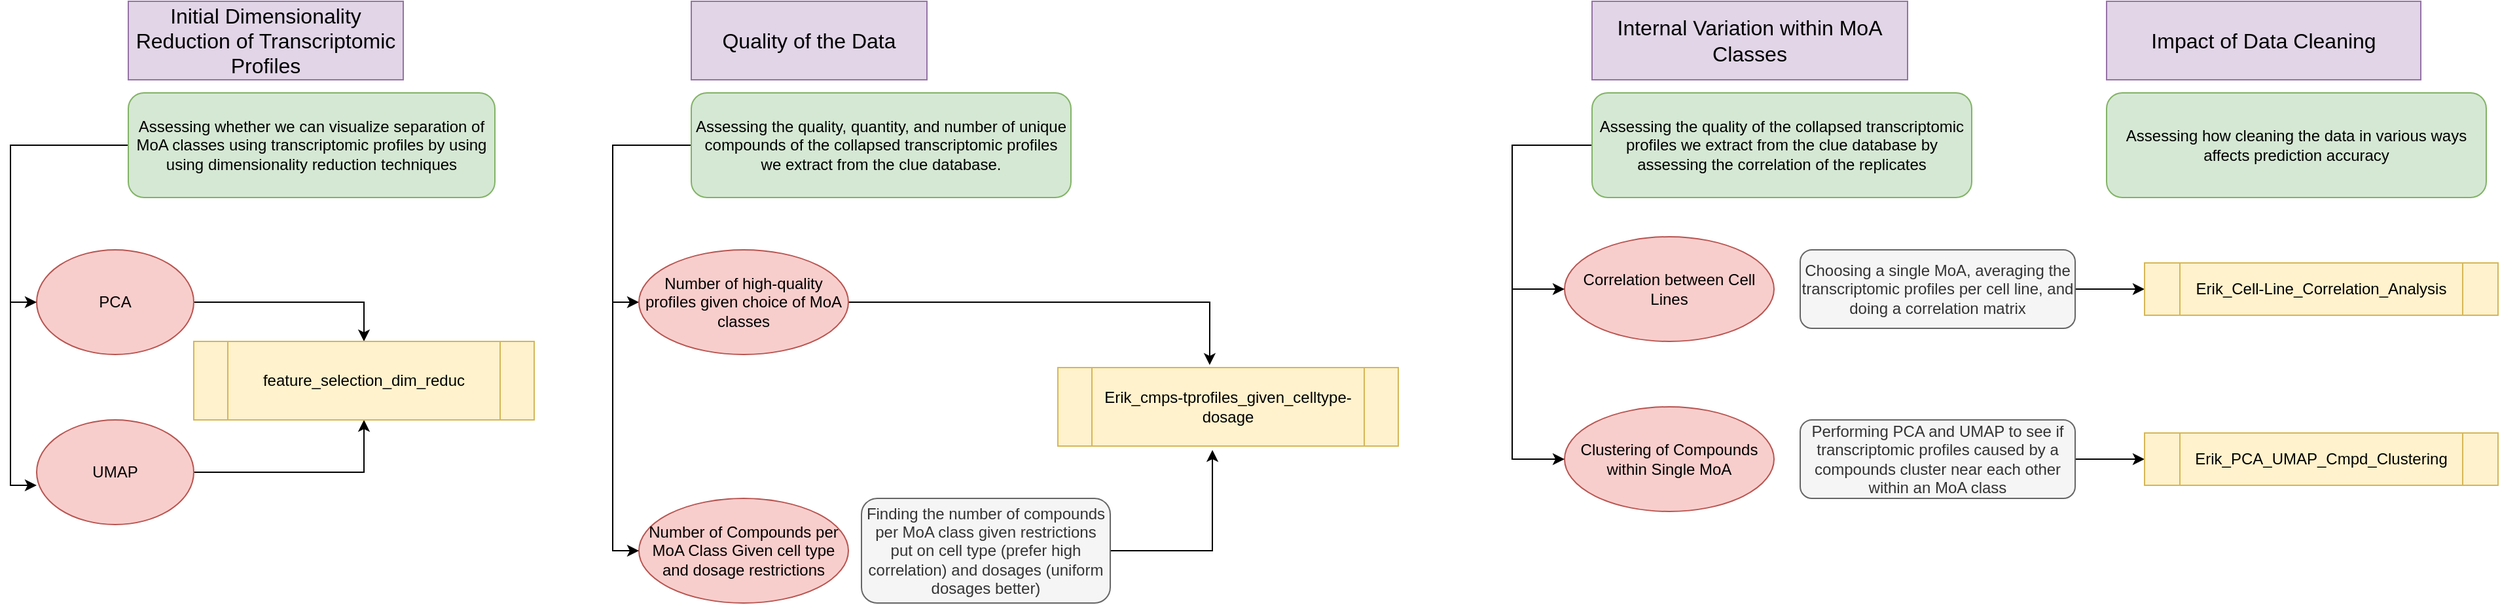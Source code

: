 <mxfile version="21.1.8" type="github">
  <diagram id="6dKqERXotfZ60ivdcI1Y" name="Page-1">
    <mxGraphModel dx="1835" dy="536" grid="1" gridSize="10" guides="1" tooltips="1" connect="1" arrows="1" fold="1" page="1" pageScale="1" pageWidth="850" pageHeight="1100" math="0" shadow="0">
      <root>
        <mxCell id="0" />
        <mxCell id="1" parent="0" />
        <mxCell id="Iul-wUf45ReHOHg2lYzj-1" value="&lt;font style=&quot;font-size: 13px;&quot;&gt;&lt;font style=&quot;font-size: 14px;&quot;&gt;&lt;font style=&quot;font-size: 15px;&quot;&gt;&lt;font style=&quot;font-size: 16px;&quot;&gt;Initial Dimensionality Reduction of Transcriptomic Profiles&lt;/font&gt;&lt;/font&gt;&lt;/font&gt;&lt;/font&gt;" style="rounded=0;whiteSpace=wrap;html=1;fillColor=#e1d5e7;strokeColor=#9673a6;" parent="1" vertex="1">
          <mxGeometry x="90" y="100" width="210" height="60" as="geometry" />
        </mxCell>
        <mxCell id="Iul-wUf45ReHOHg2lYzj-36" style="edgeStyle=orthogonalEdgeStyle;rounded=0;orthogonalLoop=1;jettySize=auto;html=1;exitX=1;exitY=0.5;exitDx=0;exitDy=0;entryX=0.5;entryY=1;entryDx=0;entryDy=0;fontSize=16;" parent="1" source="Iul-wUf45ReHOHg2lYzj-2" target="Iul-wUf45ReHOHg2lYzj-21" edge="1">
          <mxGeometry relative="1" as="geometry" />
        </mxCell>
        <mxCell id="Iul-wUf45ReHOHg2lYzj-2" value="UMAP" style="ellipse;whiteSpace=wrap;html=1;fillColor=#f8cecc;strokeColor=#b85450;" parent="1" vertex="1">
          <mxGeometry x="20" y="420" width="120" height="80" as="geometry" />
        </mxCell>
        <mxCell id="Iul-wUf45ReHOHg2lYzj-35" style="edgeStyle=orthogonalEdgeStyle;rounded=0;orthogonalLoop=1;jettySize=auto;html=1;exitX=1;exitY=0.5;exitDx=0;exitDy=0;entryX=0.5;entryY=0;entryDx=0;entryDy=0;fontSize=16;" parent="1" source="Iul-wUf45ReHOHg2lYzj-3" target="Iul-wUf45ReHOHg2lYzj-21" edge="1">
          <mxGeometry relative="1" as="geometry" />
        </mxCell>
        <mxCell id="Iul-wUf45ReHOHg2lYzj-3" value="PCA" style="ellipse;whiteSpace=wrap;html=1;fillColor=#f8cecc;strokeColor=#b85450;" parent="1" vertex="1">
          <mxGeometry x="20" y="290" width="120" height="80" as="geometry" />
        </mxCell>
        <mxCell id="Iul-wUf45ReHOHg2lYzj-4" value="&lt;font style=&quot;font-size: 13px;&quot;&gt;&lt;font style=&quot;font-size: 14px;&quot;&gt;&lt;font style=&quot;font-size: 15px;&quot;&gt;&lt;font style=&quot;font-size: 16px;&quot;&gt;Quality of the Data&lt;/font&gt;&lt;/font&gt;&lt;/font&gt;&lt;/font&gt;" style="rounded=0;whiteSpace=wrap;html=1;fillColor=#e1d5e7;strokeColor=#9673a6;" parent="1" vertex="1">
          <mxGeometry x="520" y="100" width="180" height="60" as="geometry" />
        </mxCell>
        <mxCell id="Iul-wUf45ReHOHg2lYzj-6" value="&lt;div style=&quot;font-size: 16px;&quot;&gt;&lt;font style=&quot;font-size: 16px;&quot;&gt;Internal Variation within MoA Classes &lt;br&gt;&lt;/font&gt;&lt;/div&gt;" style="rounded=0;whiteSpace=wrap;html=1;fillColor=#e1d5e7;strokeColor=#9673a6;" parent="1" vertex="1">
          <mxGeometry x="1208" y="100" width="241" height="60" as="geometry" />
        </mxCell>
        <mxCell id="Iul-wUf45ReHOHg2lYzj-7" value="Correlation between Cell Lines" style="ellipse;whiteSpace=wrap;html=1;fillColor=#f8cecc;strokeColor=#b85450;" parent="1" vertex="1">
          <mxGeometry x="1187" y="280" width="160" height="80" as="geometry" />
        </mxCell>
        <mxCell id="Iul-wUf45ReHOHg2lYzj-8" value="Clustering of Compounds within Single MoA" style="ellipse;whiteSpace=wrap;html=1;fillColor=#f8cecc;strokeColor=#b85450;" parent="1" vertex="1">
          <mxGeometry x="1187" y="410" width="160" height="80" as="geometry" />
        </mxCell>
        <mxCell id="Iul-wUf45ReHOHg2lYzj-9" value="Number of Compounds per MoA Class Given cell type and dosage restrictions" style="ellipse;whiteSpace=wrap;html=1;fillColor=#f8cecc;strokeColor=#b85450;" parent="1" vertex="1">
          <mxGeometry x="480" y="480" width="160" height="80" as="geometry" />
        </mxCell>
        <mxCell id="Iul-wUf45ReHOHg2lYzj-27" style="edgeStyle=orthogonalEdgeStyle;rounded=0;orthogonalLoop=1;jettySize=auto;html=1;entryX=0;entryY=0.5;entryDx=0;entryDy=0;fontSize=16;" parent="1" source="Iul-wUf45ReHOHg2lYzj-10" target="Iul-wUf45ReHOHg2lYzj-3" edge="1">
          <mxGeometry relative="1" as="geometry">
            <Array as="points">
              <mxPoint y="210" />
              <mxPoint y="330" />
            </Array>
          </mxGeometry>
        </mxCell>
        <mxCell id="Iul-wUf45ReHOHg2lYzj-28" style="edgeStyle=orthogonalEdgeStyle;rounded=0;orthogonalLoop=1;jettySize=auto;html=1;entryX=0;entryY=0.625;entryDx=0;entryDy=0;entryPerimeter=0;fontSize=16;" parent="1" target="Iul-wUf45ReHOHg2lYzj-2" edge="1">
          <mxGeometry relative="1" as="geometry">
            <mxPoint x="90" y="210" as="sourcePoint" />
            <Array as="points">
              <mxPoint y="210" />
              <mxPoint y="470" />
            </Array>
          </mxGeometry>
        </mxCell>
        <mxCell id="Iul-wUf45ReHOHg2lYzj-10" value="Assessing whether we can visualize separation of MoA classes using transcriptomic profiles by using using dimensionality reduction techniques " style="rounded=1;whiteSpace=wrap;html=1;fillColor=#d5e8d4;strokeColor=#82b366;" parent="1" vertex="1">
          <mxGeometry x="90" y="170" width="280" height="80" as="geometry" />
        </mxCell>
        <mxCell id="Iul-wUf45ReHOHg2lYzj-33" style="edgeStyle=orthogonalEdgeStyle;rounded=0;orthogonalLoop=1;jettySize=auto;html=1;exitX=0;exitY=0.5;exitDx=0;exitDy=0;entryX=0;entryY=0.5;entryDx=0;entryDy=0;fontSize=16;" parent="1" source="Iul-wUf45ReHOHg2lYzj-11" target="Iul-wUf45ReHOHg2lYzj-30" edge="1">
          <mxGeometry relative="1" as="geometry" />
        </mxCell>
        <mxCell id="Iul-wUf45ReHOHg2lYzj-34" style="edgeStyle=orthogonalEdgeStyle;rounded=0;orthogonalLoop=1;jettySize=auto;html=1;exitX=0;exitY=0.5;exitDx=0;exitDy=0;entryX=0;entryY=0.5;entryDx=0;entryDy=0;fontSize=16;" parent="1" source="Iul-wUf45ReHOHg2lYzj-11" target="Iul-wUf45ReHOHg2lYzj-9" edge="1">
          <mxGeometry relative="1" as="geometry">
            <mxPoint x="670" y="580" as="targetPoint" />
          </mxGeometry>
        </mxCell>
        <mxCell id="Iul-wUf45ReHOHg2lYzj-11" value="Assessing the quality, quantity, and number of unique compounds of the collapsed transcriptomic profiles we extract from the clue database." style="rounded=1;whiteSpace=wrap;html=1;fillColor=#d5e8d4;strokeColor=#82b366;" parent="1" vertex="1">
          <mxGeometry x="520" y="170" width="290" height="80" as="geometry" />
        </mxCell>
        <mxCell id="Iul-wUf45ReHOHg2lYzj-24" style="edgeStyle=orthogonalEdgeStyle;rounded=0;orthogonalLoop=1;jettySize=auto;html=1;exitX=0;exitY=0.5;exitDx=0;exitDy=0;entryX=0;entryY=0.5;entryDx=0;entryDy=0;" parent="1" source="Iul-wUf45ReHOHg2lYzj-12" target="Iul-wUf45ReHOHg2lYzj-7" edge="1">
          <mxGeometry relative="1" as="geometry">
            <Array as="points">
              <mxPoint x="1147" y="210" />
              <mxPoint x="1147" y="320" />
            </Array>
          </mxGeometry>
        </mxCell>
        <mxCell id="Iul-wUf45ReHOHg2lYzj-25" style="edgeStyle=orthogonalEdgeStyle;rounded=0;orthogonalLoop=1;jettySize=auto;html=1;exitX=0;exitY=0.5;exitDx=0;exitDy=0;entryX=0;entryY=0.5;entryDx=0;entryDy=0;" parent="1" source="Iul-wUf45ReHOHg2lYzj-12" target="Iul-wUf45ReHOHg2lYzj-8" edge="1">
          <mxGeometry relative="1" as="geometry">
            <Array as="points">
              <mxPoint x="1147" y="210" />
              <mxPoint x="1147" y="450" />
            </Array>
          </mxGeometry>
        </mxCell>
        <mxCell id="Iul-wUf45ReHOHg2lYzj-12" value="Assessing the quality of the collapsed transcriptomic profiles we extract from the clue database by assessing the correlation of the replicates" style="rounded=1;whiteSpace=wrap;html=1;fillColor=#d5e8d4;strokeColor=#82b366;" parent="1" vertex="1">
          <mxGeometry x="1208" y="170" width="290" height="80" as="geometry" />
        </mxCell>
        <mxCell id="UaHGkKU4Zz1T-c0Y4Oti-6" style="edgeStyle=orthogonalEdgeStyle;rounded=0;orthogonalLoop=1;jettySize=auto;html=1;exitX=1;exitY=0.5;exitDx=0;exitDy=0;entryX=0;entryY=0.5;entryDx=0;entryDy=0;" edge="1" parent="1" source="Iul-wUf45ReHOHg2lYzj-13" target="Iul-wUf45ReHOHg2lYzj-18">
          <mxGeometry relative="1" as="geometry" />
        </mxCell>
        <mxCell id="Iul-wUf45ReHOHg2lYzj-13" value="Choosing a single MoA, averaging the transcriptomic profiles per cell line, and doing a correlation matrix" style="rounded=1;whiteSpace=wrap;html=1;fillColor=#f5f5f5;fontColor=#333333;strokeColor=#666666;" parent="1" vertex="1">
          <mxGeometry x="1367" y="290" width="210" height="60" as="geometry" />
        </mxCell>
        <mxCell id="UaHGkKU4Zz1T-c0Y4Oti-10" style="edgeStyle=orthogonalEdgeStyle;rounded=0;orthogonalLoop=1;jettySize=auto;html=1;exitX=1;exitY=0.5;exitDx=0;exitDy=0;entryX=0;entryY=0.5;entryDx=0;entryDy=0;" edge="1" parent="1" source="Iul-wUf45ReHOHg2lYzj-14" target="UaHGkKU4Zz1T-c0Y4Oti-8">
          <mxGeometry relative="1" as="geometry" />
        </mxCell>
        <mxCell id="Iul-wUf45ReHOHg2lYzj-14" value="Performing PCA and UMAP to see if transcriptomic profiles caused by a compounds cluster near each other within an MoA class" style="rounded=1;whiteSpace=wrap;html=1;fillColor=#f5f5f5;fontColor=#333333;strokeColor=#666666;" parent="1" vertex="1">
          <mxGeometry x="1367" y="420" width="210" height="60" as="geometry" />
        </mxCell>
        <mxCell id="UaHGkKU4Zz1T-c0Y4Oti-5" style="edgeStyle=orthogonalEdgeStyle;rounded=0;orthogonalLoop=1;jettySize=auto;html=1;exitX=1;exitY=0.5;exitDx=0;exitDy=0;entryX=0.454;entryY=1.05;entryDx=0;entryDy=0;entryPerimeter=0;" edge="1" parent="1" source="Iul-wUf45ReHOHg2lYzj-15" target="UaHGkKU4Zz1T-c0Y4Oti-1">
          <mxGeometry relative="1" as="geometry">
            <mxPoint x="920" y="490" as="targetPoint" />
          </mxGeometry>
        </mxCell>
        <mxCell id="Iul-wUf45ReHOHg2lYzj-15" value="Finding the number of compounds per MoA class given restrictions put on cell type (prefer high correlation) and dosages (uniform dosages better)" style="rounded=1;whiteSpace=wrap;html=1;fillColor=#f5f5f5;fontColor=#333333;strokeColor=#666666;" parent="1" vertex="1">
          <mxGeometry x="650" y="480" width="190" height="80" as="geometry" />
        </mxCell>
        <mxCell id="Iul-wUf45ReHOHg2lYzj-16" value="&lt;font style=&quot;font-size: 13px;&quot;&gt;&lt;font style=&quot;font-size: 14px;&quot;&gt;&lt;font style=&quot;font-size: 15px;&quot;&gt;&lt;font style=&quot;font-size: 16px;&quot;&gt;Impact of Data Cleaning&lt;/font&gt;&lt;/font&gt;&lt;/font&gt;&lt;/font&gt;" style="rounded=0;whiteSpace=wrap;html=1;fillColor=#e1d5e7;strokeColor=#9673a6;" parent="1" vertex="1">
          <mxGeometry x="1601" y="100" width="240" height="60" as="geometry" />
        </mxCell>
        <mxCell id="Iul-wUf45ReHOHg2lYzj-17" value="Assessing how cleaning the data in various ways affects prediction accuracy" style="rounded=1;whiteSpace=wrap;html=1;fillColor=#d5e8d4;strokeColor=#82b366;" parent="1" vertex="1">
          <mxGeometry x="1601" y="170" width="290" height="80" as="geometry" />
        </mxCell>
        <mxCell id="Iul-wUf45ReHOHg2lYzj-18" value="Erik_Cell-Line_Correlation_Analysis" style="shape=process;whiteSpace=wrap;html=1;backgroundOutline=1;fillColor=#fff2cc;strokeColor=#d6b656;" parent="1" vertex="1">
          <mxGeometry x="1630" y="300" width="270" height="40" as="geometry" />
        </mxCell>
        <mxCell id="Iul-wUf45ReHOHg2lYzj-21" value="feature_selection_dim_reduc" style="shape=process;whiteSpace=wrap;html=1;backgroundOutline=1;fillColor=#fff2cc;strokeColor=#d6b656;" parent="1" vertex="1">
          <mxGeometry x="140" y="360" width="260" height="60" as="geometry" />
        </mxCell>
        <mxCell id="UaHGkKU4Zz1T-c0Y4Oti-3" style="edgeStyle=orthogonalEdgeStyle;rounded=0;orthogonalLoop=1;jettySize=auto;html=1;entryX=0.446;entryY=-0.033;entryDx=0;entryDy=0;entryPerimeter=0;" edge="1" parent="1" source="Iul-wUf45ReHOHg2lYzj-30" target="UaHGkKU4Zz1T-c0Y4Oti-1">
          <mxGeometry relative="1" as="geometry" />
        </mxCell>
        <mxCell id="Iul-wUf45ReHOHg2lYzj-30" value="Number of high-quality profiles given choice of MoA classes" style="ellipse;whiteSpace=wrap;html=1;fillColor=#f8cecc;strokeColor=#b85450;" parent="1" vertex="1">
          <mxGeometry x="480" y="290" width="160" height="80" as="geometry" />
        </mxCell>
        <mxCell id="UaHGkKU4Zz1T-c0Y4Oti-1" value="Erik_cmps-tprofiles_given_celltype-dosage" style="shape=process;whiteSpace=wrap;html=1;backgroundOutline=1;fillColor=#fff2cc;strokeColor=#d6b656;" vertex="1" parent="1">
          <mxGeometry x="800" y="380" width="260" height="60" as="geometry" />
        </mxCell>
        <mxCell id="UaHGkKU4Zz1T-c0Y4Oti-8" value="Erik_PCA_UMAP_Cmpd_Clustering" style="shape=process;whiteSpace=wrap;html=1;backgroundOutline=1;fillColor=#fff2cc;strokeColor=#d6b656;" vertex="1" parent="1">
          <mxGeometry x="1630" y="430" width="270" height="40" as="geometry" />
        </mxCell>
      </root>
    </mxGraphModel>
  </diagram>
</mxfile>

